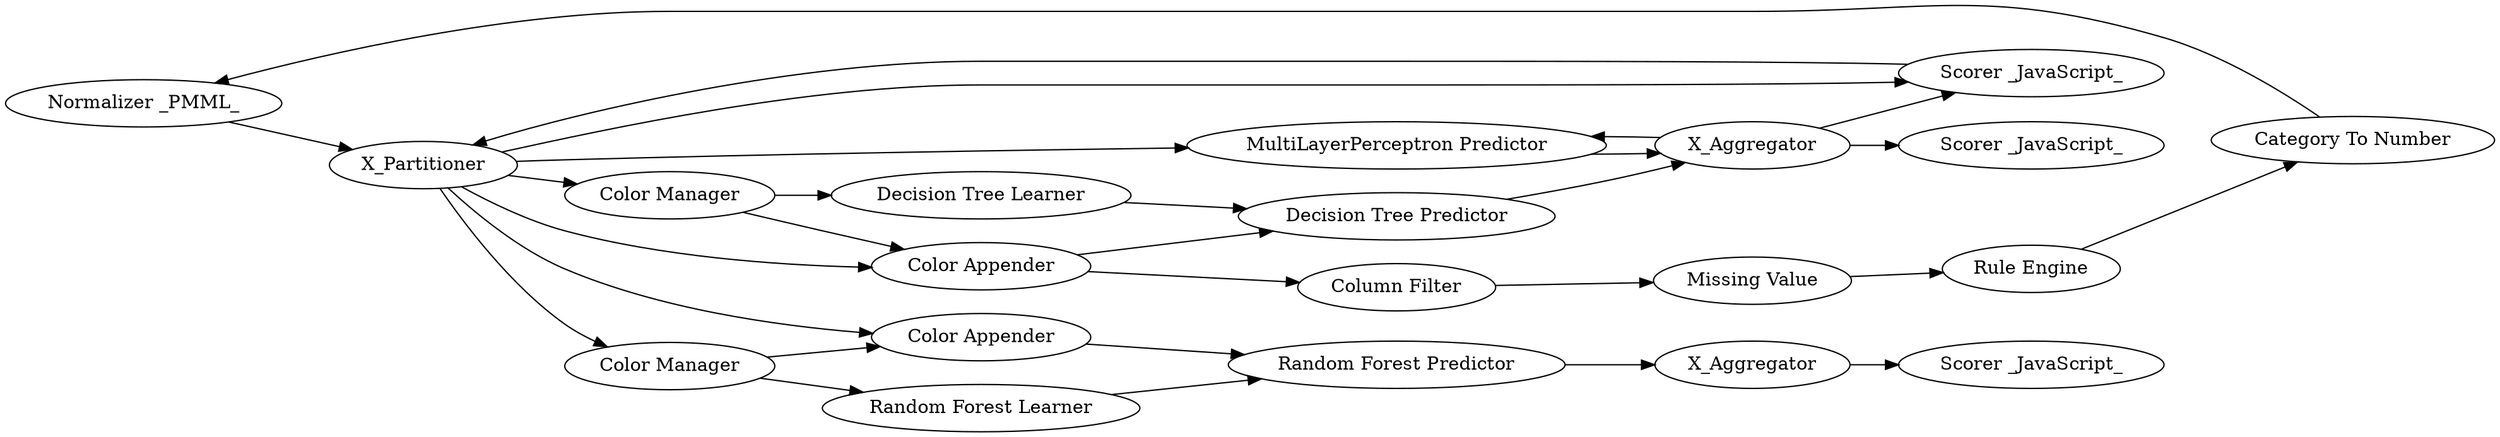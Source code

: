 digraph {
	361 -> 362
	362 -> 384
	388 -> 361
	394 -> 396
	395 -> 396
	8 -> 5
	403 -> 362
	362 -> 8
	6 -> 4
	363 -> 403
	362 -> 393
	362 -> 3
	393 -> 395
	362 -> 395
	4 -> 388
	8 -> 61
	362 -> 403
	393 -> 394
	396 -> 397
	3 -> 60
	60 -> 61
	384 -> 363
	3 -> 8
	61 -> 363
	363 -> 405
	363 -> 384
	5 -> 6
	397 -> 404
	405 [label="Scorer _JavaScript_"]
	8 [label="Color Appender"]
	404 [label="Scorer _JavaScript_"]
	394 [label="Random Forest Learner"]
	3 [label="Color Manager"]
	363 [label=X_Aggregator]
	384 [label="MultiLayerPerceptron Predictor"]
	403 [label="Scorer _JavaScript_"]
	6 [label="Missing Value"]
	361 [label="Normalizer _PMML_"]
	397 [label=X_Aggregator]
	396 [label="Random Forest Predictor"]
	4 [label="Rule Engine"]
	61 [label="Decision Tree Predictor"]
	388 [label="Category To Number"]
	60 [label="Decision Tree Learner"]
	5 [label="Column Filter"]
	362 [label=X_Partitioner]
	395 [label="Color Appender"]
	393 [label="Color Manager"]
	rankdir=LR
}
